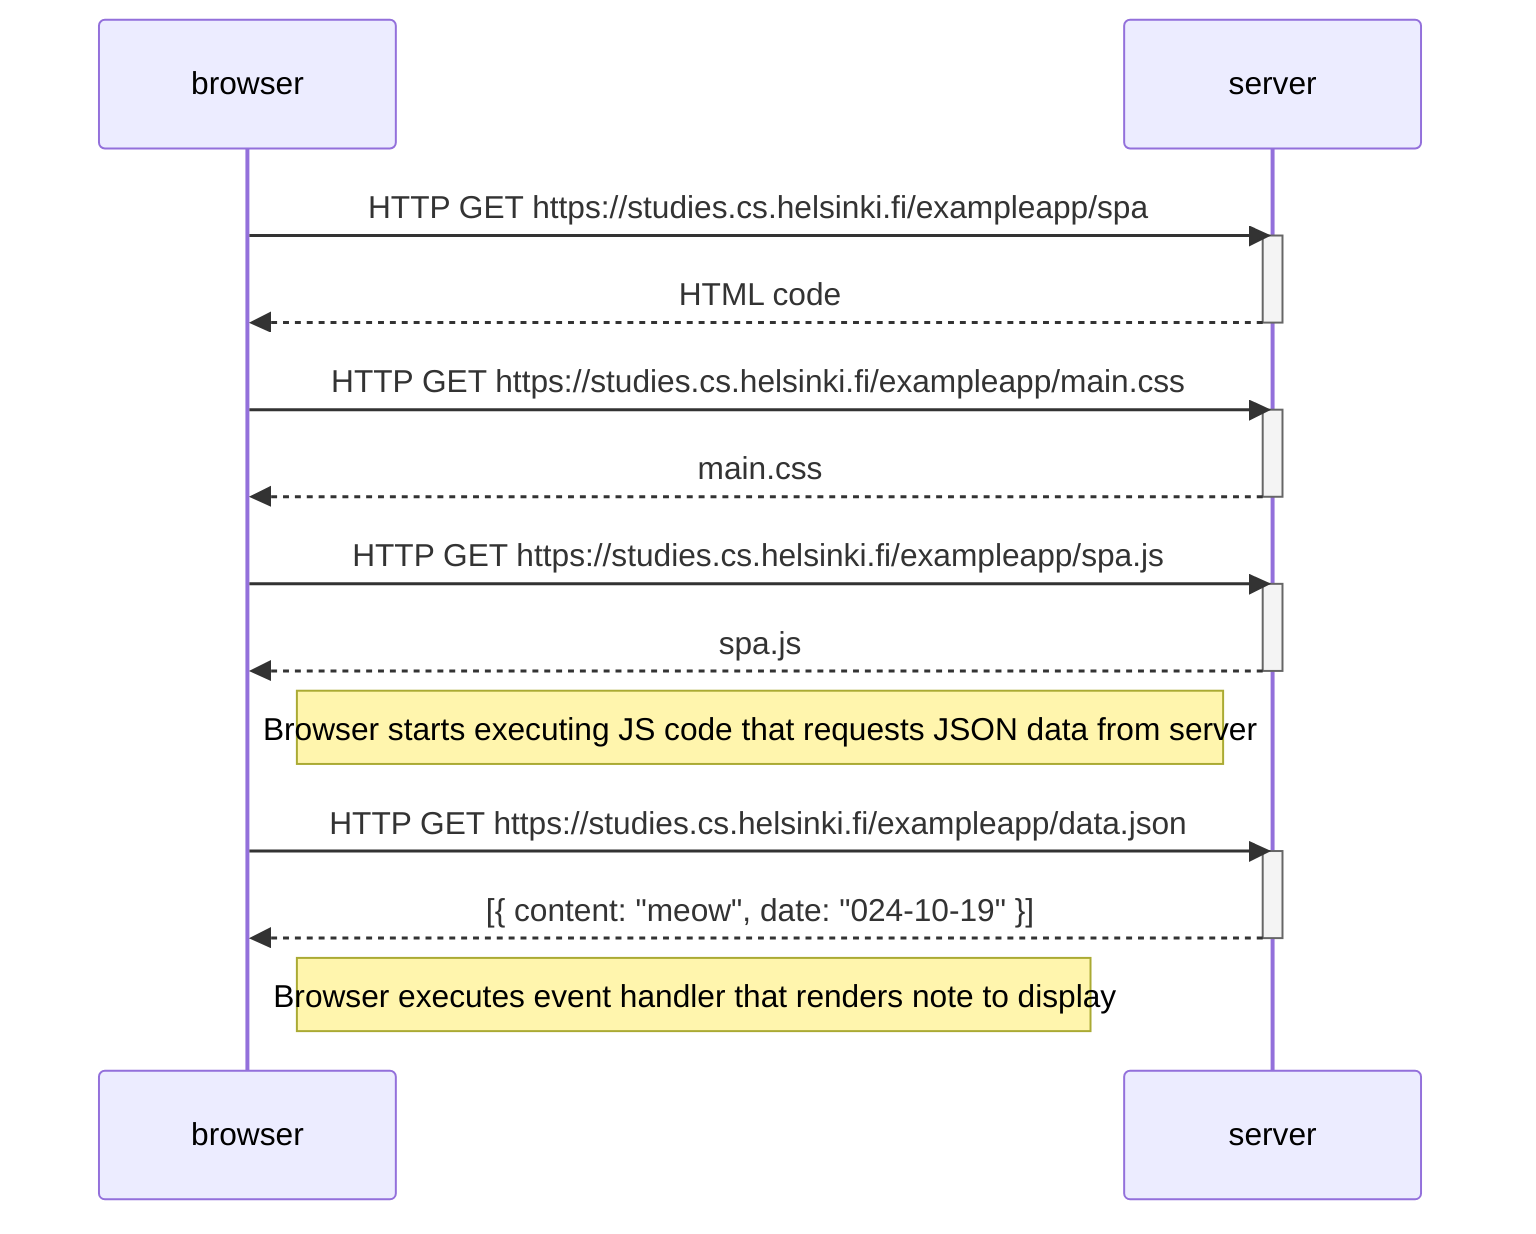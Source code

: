 sequenceDiagram
participant browser
participant server

    browser->>server: HTTP GET https://studies.cs.helsinki.fi/exampleapp/spa
    activate server
    server-->>browser: HTML code
    deactivate server

    browser->>server: HTTP GET https://studies.cs.helsinki.fi/exampleapp/main.css
    activate server
    server-->>browser: main.css
    deactivate server

    browser->>server: HTTP GET https://studies.cs.helsinki.fi/exampleapp/spa.js
    activate server
    server-->>browser: spa.js
    deactivate server

    Note right of browser: Browser starts executing JS code that requests JSON data from server

    browser->>server: HTTP GET https://studies.cs.helsinki.fi/exampleapp/data.json
    activate server
    server-->>browser: [{ content: "meow", date: "024-10-19" }]
    deactivate server

    Note right of browser: Browser executes event handler that renders note to display